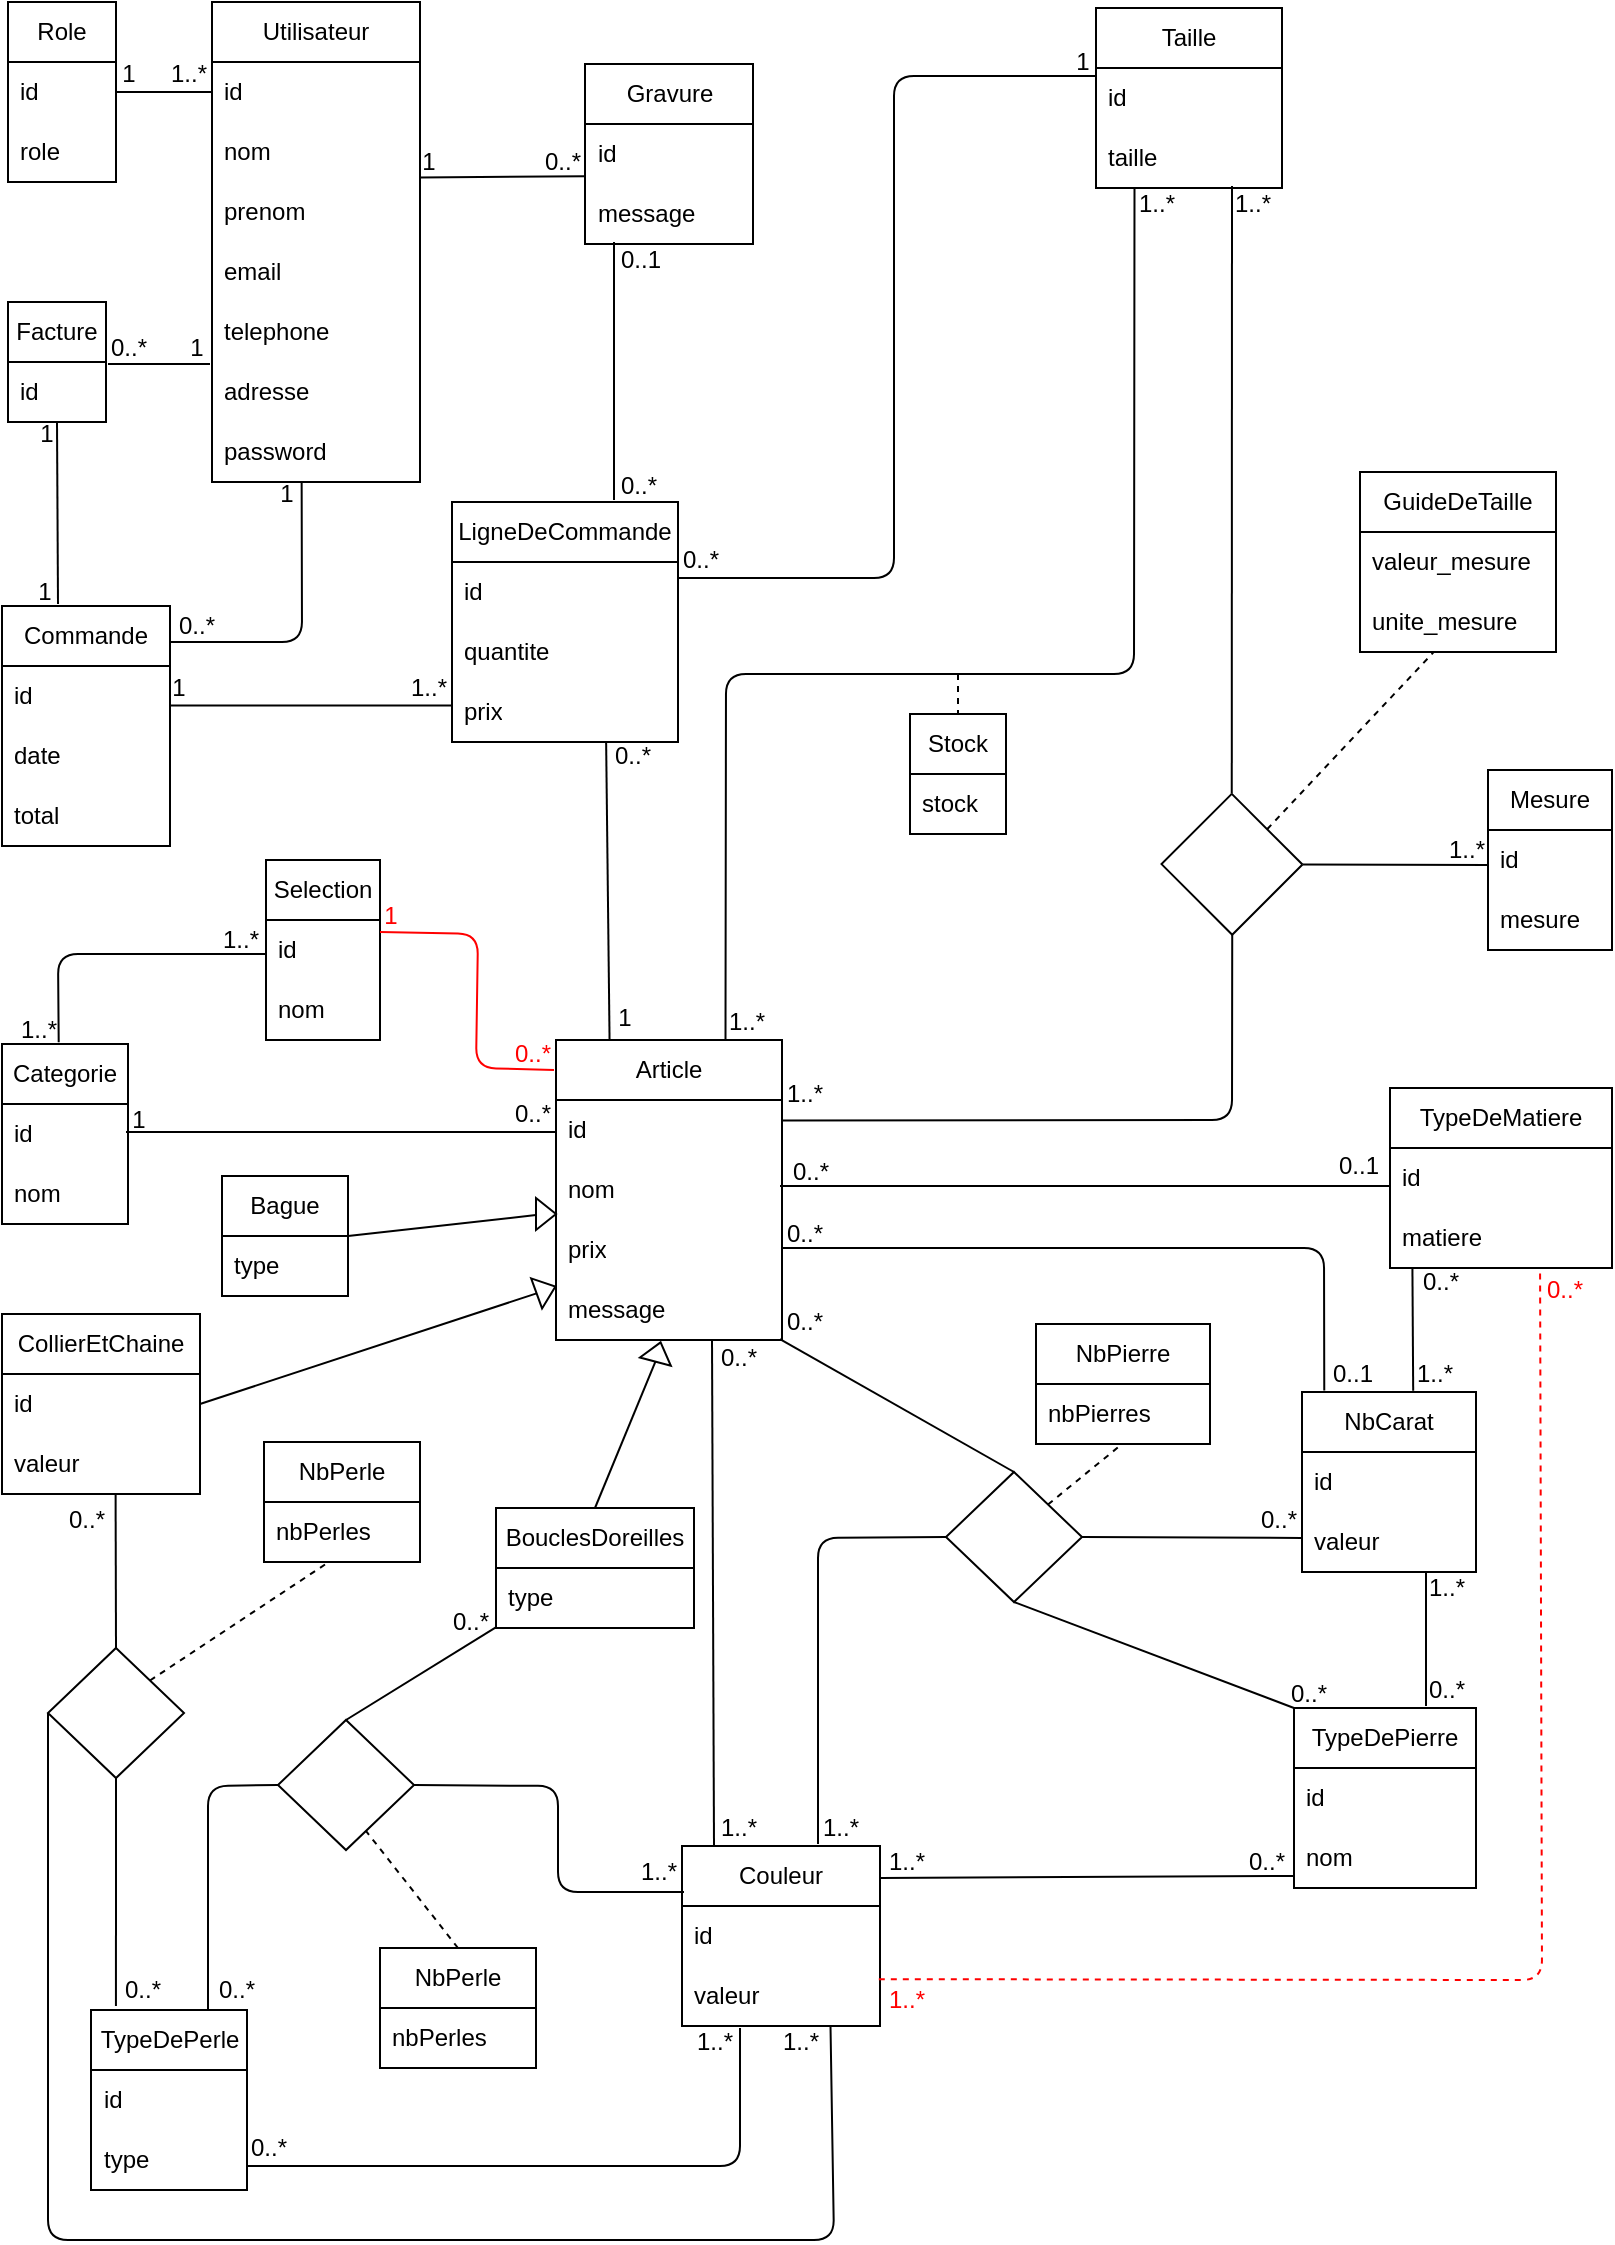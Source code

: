 <mxfile>
    <diagram id="a0RTVAKAJvJ26GCK1gj3" name="Page-1">
        <mxGraphModel dx="395" dy="188" grid="0" gridSize="10" guides="1" tooltips="1" connect="1" arrows="1" fold="1" page="1" pageScale="1" pageWidth="827" pageHeight="1169" background="#ffffff" math="0" shadow="0">
            <root>
                <mxCell id="0"/>
                <mxCell id="1" parent="0"/>
                <mxCell id="2" value="Role" style="swimlane;fontStyle=0;childLayout=stackLayout;horizontal=1;startSize=30;horizontalStack=0;resizeParent=1;resizeParentMax=0;resizeLast=0;collapsible=1;marginBottom=0;whiteSpace=wrap;fillColor=none;swimlaneFillColor=none;glass=0;swimlaneLine=1;rounded=0;shadow=0;gradientColor=none;fontColor=#000000;labelBackgroundColor=none;strokeColor=#000000;perimeterSpacing=0;labelBorderColor=none;fillStyle=solid;strokeWidth=1;" parent="1" vertex="1">
                    <mxGeometry x="12" y="19" width="54" height="90" as="geometry"/>
                </mxCell>
                <mxCell id="3" value="id" style="text;strokeColor=none;fillColor=none;align=left;verticalAlign=middle;spacingLeft=4;spacingRight=4;overflow=hidden;points=[[0,0.5],[1,0.5]];portConstraint=eastwest;rotatable=0;whiteSpace=wrap;html=1;labelBackgroundColor=none;labelBorderColor=none;fontColor=#000000;" parent="2" vertex="1">
                    <mxGeometry y="30" width="54" height="30" as="geometry"/>
                </mxCell>
                <mxCell id="4" value="role" style="text;strokeColor=none;fillColor=none;align=left;verticalAlign=middle;spacingLeft=4;spacingRight=4;overflow=hidden;points=[[0,0.5],[1,0.5]];portConstraint=eastwest;rotatable=0;whiteSpace=wrap;html=1;fontColor=#000000;" parent="2" vertex="1">
                    <mxGeometry y="60" width="54" height="30" as="geometry"/>
                </mxCell>
                <mxCell id="6" value="Utilisateur" style="swimlane;fontStyle=0;childLayout=stackLayout;horizontal=1;startSize=30;horizontalStack=0;resizeParent=1;resizeParentMax=0;resizeLast=0;collapsible=1;marginBottom=0;whiteSpace=wrap;fillColor=none;swimlaneFillColor=none;glass=0;swimlaneLine=1;rounded=0;shadow=0;gradientColor=none;fontColor=#000000;labelBackgroundColor=none;strokeColor=#000000;perimeterSpacing=0;labelBorderColor=none;fillStyle=solid;strokeWidth=1;" parent="1" vertex="1">
                    <mxGeometry x="114" y="19" width="104" height="240" as="geometry">
                        <mxRectangle x="206" y="115" width="88" height="30" as="alternateBounds"/>
                    </mxGeometry>
                </mxCell>
                <mxCell id="7" value="id" style="text;strokeColor=none;fillColor=none;align=left;verticalAlign=middle;spacingLeft=4;spacingRight=4;overflow=hidden;points=[[0,0.5],[1,0.5]];portConstraint=eastwest;rotatable=0;whiteSpace=wrap;html=1;labelBackgroundColor=none;labelBorderColor=none;fontColor=#000000;" parent="6" vertex="1">
                    <mxGeometry y="30" width="104" height="30" as="geometry"/>
                </mxCell>
                <mxCell id="8" value="nom" style="text;strokeColor=none;fillColor=none;align=left;verticalAlign=middle;spacingLeft=4;spacingRight=4;overflow=hidden;points=[[0,0.5],[1,0.5]];portConstraint=eastwest;rotatable=0;whiteSpace=wrap;html=1;fontColor=#000000;" parent="6" vertex="1">
                    <mxGeometry y="60" width="104" height="30" as="geometry"/>
                </mxCell>
                <mxCell id="11" value="prenom" style="text;strokeColor=none;fillColor=none;align=left;verticalAlign=middle;spacingLeft=4;spacingRight=4;overflow=hidden;points=[[0,0.5],[1,0.5]];portConstraint=eastwest;rotatable=0;whiteSpace=wrap;html=1;fontColor=#000000;" parent="6" vertex="1">
                    <mxGeometry y="90" width="104" height="30" as="geometry"/>
                </mxCell>
                <mxCell id="12" value="email" style="text;strokeColor=none;fillColor=none;align=left;verticalAlign=middle;spacingLeft=4;spacingRight=4;overflow=hidden;points=[[0,0.5],[1,0.5]];portConstraint=eastwest;rotatable=0;whiteSpace=wrap;html=1;fontColor=#000000;" parent="6" vertex="1">
                    <mxGeometry y="120" width="104" height="30" as="geometry"/>
                </mxCell>
                <mxCell id="13" value="telephone" style="text;strokeColor=none;fillColor=none;align=left;verticalAlign=middle;spacingLeft=4;spacingRight=4;overflow=hidden;points=[[0,0.5],[1,0.5]];portConstraint=eastwest;rotatable=0;whiteSpace=wrap;html=1;fontColor=#000000;" parent="6" vertex="1">
                    <mxGeometry y="150" width="104" height="30" as="geometry"/>
                </mxCell>
                <mxCell id="14" value="adresse" style="text;strokeColor=none;fillColor=none;align=left;verticalAlign=middle;spacingLeft=4;spacingRight=4;overflow=hidden;points=[[0,0.5],[1,0.5]];portConstraint=eastwest;rotatable=0;whiteSpace=wrap;html=1;fontColor=#000000;" parent="6" vertex="1">
                    <mxGeometry y="180" width="104" height="30" as="geometry"/>
                </mxCell>
                <mxCell id="15" value="password" style="text;strokeColor=none;fillColor=none;align=left;verticalAlign=middle;spacingLeft=4;spacingRight=4;overflow=hidden;points=[[0,0.5],[1,0.5]];portConstraint=eastwest;rotatable=0;whiteSpace=wrap;html=1;fontColor=#000000;" parent="6" vertex="1">
                    <mxGeometry y="210" width="104" height="30" as="geometry"/>
                </mxCell>
                <mxCell id="17" value="" style="endArrow=none;html=1;rounded=1;fontColor=#000000;strokeColor=#000000;entryX=1;entryY=0.5;entryDx=0;entryDy=0;exitX=0;exitY=0.5;exitDx=0;exitDy=0;" parent="1" source="7" target="3" edge="1">
                    <mxGeometry width="50" height="50" relative="1" as="geometry">
                        <mxPoint x="259" y="238" as="sourcePoint"/>
                        <mxPoint x="309" y="188" as="targetPoint"/>
                    </mxGeometry>
                </mxCell>
                <mxCell id="18" value="1" style="text;html=1;align=center;verticalAlign=middle;resizable=0;points=[];autosize=1;strokeColor=none;fillColor=none;fontColor=#000000;" parent="1" vertex="1">
                    <mxGeometry x="59" y="42" width="25" height="26" as="geometry"/>
                </mxCell>
                <mxCell id="19" value="1..*" style="text;html=1;align=center;verticalAlign=middle;resizable=0;points=[];autosize=1;strokeColor=none;fillColor=none;fontColor=#000000;" parent="1" vertex="1">
                    <mxGeometry x="84" y="42" width="36" height="26" as="geometry"/>
                </mxCell>
                <mxCell id="20" value="Facture" style="swimlane;fontStyle=0;childLayout=stackLayout;horizontal=1;startSize=30;horizontalStack=0;resizeParent=1;resizeParentMax=0;resizeLast=0;collapsible=1;marginBottom=0;whiteSpace=wrap;fillColor=none;swimlaneFillColor=none;glass=0;swimlaneLine=1;rounded=0;shadow=0;gradientColor=none;fontColor=#000000;labelBackgroundColor=none;strokeColor=#000000;perimeterSpacing=0;labelBorderColor=none;fillStyle=solid;strokeWidth=1;" parent="1" vertex="1">
                    <mxGeometry x="12" y="169" width="49" height="60" as="geometry"/>
                </mxCell>
                <mxCell id="21" value="id" style="text;strokeColor=none;fillColor=none;align=left;verticalAlign=middle;spacingLeft=4;spacingRight=4;overflow=hidden;points=[[0,0.5],[1,0.5]];portConstraint=eastwest;rotatable=0;whiteSpace=wrap;html=1;labelBackgroundColor=none;labelBorderColor=none;fontColor=#000000;" parent="20" vertex="1">
                    <mxGeometry y="30" width="49" height="30" as="geometry"/>
                </mxCell>
                <mxCell id="24" value="Commande" style="swimlane;fontStyle=0;childLayout=stackLayout;horizontal=1;startSize=30;horizontalStack=0;resizeParent=1;resizeParentMax=0;resizeLast=0;collapsible=1;marginBottom=0;whiteSpace=wrap;fillColor=none;swimlaneFillColor=none;glass=0;swimlaneLine=1;rounded=0;shadow=0;gradientColor=none;fontColor=#000000;labelBackgroundColor=none;strokeColor=#000000;perimeterSpacing=0;labelBorderColor=none;fillStyle=solid;strokeWidth=1;" parent="1" vertex="1">
                    <mxGeometry x="9" y="321" width="84" height="120" as="geometry"/>
                </mxCell>
                <mxCell id="25" value="id" style="text;strokeColor=none;fillColor=none;align=left;verticalAlign=middle;spacingLeft=4;spacingRight=4;overflow=hidden;points=[[0,0.5],[1,0.5]];portConstraint=eastwest;rotatable=0;whiteSpace=wrap;html=1;labelBackgroundColor=none;labelBorderColor=none;fontColor=#000000;" parent="24" vertex="1">
                    <mxGeometry y="30" width="84" height="30" as="geometry"/>
                </mxCell>
                <mxCell id="26" value="date" style="text;strokeColor=none;fillColor=none;align=left;verticalAlign=middle;spacingLeft=4;spacingRight=4;overflow=hidden;points=[[0,0.5],[1,0.5]];portConstraint=eastwest;rotatable=0;whiteSpace=wrap;html=1;labelBackgroundColor=none;labelBorderColor=none;fontColor=#000000;" parent="24" vertex="1">
                    <mxGeometry y="60" width="84" height="30" as="geometry"/>
                </mxCell>
                <mxCell id="27" value="total" style="text;strokeColor=none;fillColor=none;align=left;verticalAlign=middle;spacingLeft=4;spacingRight=4;overflow=hidden;points=[[0,0.5],[1,0.5]];portConstraint=eastwest;rotatable=0;whiteSpace=wrap;html=1;labelBackgroundColor=none;labelBorderColor=none;fontColor=#000000;" parent="24" vertex="1">
                    <mxGeometry y="90" width="84" height="30" as="geometry"/>
                </mxCell>
                <mxCell id="28" value="" style="endArrow=none;html=1;rounded=1;strokeColor=#000000;fontColor=#000000;" parent="1" edge="1">
                    <mxGeometry width="50" height="50" relative="1" as="geometry">
                        <mxPoint x="113" y="200" as="sourcePoint"/>
                        <mxPoint x="62" y="200" as="targetPoint"/>
                    </mxGeometry>
                </mxCell>
                <mxCell id="29" value="0..*" style="text;html=1;align=center;verticalAlign=middle;resizable=0;points=[];autosize=1;strokeColor=none;fillColor=none;fontColor=#000000;" parent="1" vertex="1">
                    <mxGeometry x="53.5" y="179" width="36" height="26" as="geometry"/>
                </mxCell>
                <mxCell id="30" value="1" style="text;html=1;align=center;verticalAlign=middle;resizable=0;points=[];autosize=1;strokeColor=none;fillColor=none;fontColor=#000000;" parent="1" vertex="1">
                    <mxGeometry x="93" y="179" width="25" height="26" as="geometry"/>
                </mxCell>
                <mxCell id="31" value="" style="endArrow=none;html=1;rounded=1;strokeColor=#000000;fontColor=#000000;entryX=0.5;entryY=1;entryDx=0;entryDy=0;" parent="1" target="20" edge="1">
                    <mxGeometry width="50" height="50" relative="1" as="geometry">
                        <mxPoint x="37" y="320" as="sourcePoint"/>
                        <mxPoint x="285" y="214" as="targetPoint"/>
                    </mxGeometry>
                </mxCell>
                <mxCell id="32" value="1" style="text;html=1;align=center;verticalAlign=middle;resizable=0;points=[];autosize=1;strokeColor=none;fillColor=none;fontColor=#000000;" parent="1" vertex="1">
                    <mxGeometry x="18" y="222" width="25" height="26" as="geometry"/>
                </mxCell>
                <mxCell id="33" value="1" style="text;html=1;align=center;verticalAlign=middle;resizable=0;points=[];autosize=1;strokeColor=none;fillColor=none;fontColor=#000000;" parent="1" vertex="1">
                    <mxGeometry x="17" y="301" width="25" height="26" as="geometry"/>
                </mxCell>
                <mxCell id="34" value="" style="endArrow=none;html=1;rounded=1;strokeColor=#000000;fontColor=#000000;entryX=0.431;entryY=0.994;entryDx=0;entryDy=0;entryPerimeter=0;" parent="1" target="15" edge="1">
                    <mxGeometry width="50" height="50" relative="1" as="geometry">
                        <mxPoint x="93" y="339" as="sourcePoint"/>
                        <mxPoint x="221" y="225" as="targetPoint"/>
                        <Array as="points">
                            <mxPoint x="159" y="339"/>
                        </Array>
                    </mxGeometry>
                </mxCell>
                <mxCell id="35" value="0..*" style="text;html=1;align=center;verticalAlign=middle;resizable=0;points=[];autosize=1;strokeColor=none;fillColor=none;fontColor=#000000;" parent="1" vertex="1">
                    <mxGeometry x="87.5" y="318" width="36" height="26" as="geometry"/>
                </mxCell>
                <mxCell id="36" value="1" style="text;html=1;align=center;verticalAlign=middle;resizable=0;points=[];autosize=1;strokeColor=none;fillColor=none;fontColor=#000000;" parent="1" vertex="1">
                    <mxGeometry x="138" y="252" width="25" height="26" as="geometry"/>
                </mxCell>
                <mxCell id="37" value="Gravure" style="swimlane;fontStyle=0;childLayout=stackLayout;horizontal=1;startSize=30;horizontalStack=0;resizeParent=1;resizeParentMax=0;resizeLast=0;collapsible=1;marginBottom=0;whiteSpace=wrap;fillColor=none;swimlaneFillColor=none;glass=0;swimlaneLine=1;rounded=0;shadow=0;gradientColor=none;fontColor=#000000;labelBackgroundColor=none;strokeColor=#000000;perimeterSpacing=0;labelBorderColor=none;fillStyle=solid;strokeWidth=1;" parent="1" vertex="1">
                    <mxGeometry x="300.5" y="50" width="84" height="90" as="geometry"/>
                </mxCell>
                <mxCell id="38" value="id" style="text;strokeColor=none;fillColor=none;align=left;verticalAlign=middle;spacingLeft=4;spacingRight=4;overflow=hidden;points=[[0,0.5],[1,0.5]];portConstraint=eastwest;rotatable=0;whiteSpace=wrap;html=1;labelBackgroundColor=none;labelBorderColor=none;fontColor=#000000;" parent="37" vertex="1">
                    <mxGeometry y="30" width="84" height="30" as="geometry"/>
                </mxCell>
                <mxCell id="39" value="message" style="text;strokeColor=none;fillColor=none;align=left;verticalAlign=middle;spacingLeft=4;spacingRight=4;overflow=hidden;points=[[0,0.5],[1,0.5]];portConstraint=eastwest;rotatable=0;whiteSpace=wrap;html=1;labelBackgroundColor=none;labelBorderColor=none;fontColor=#000000;" parent="37" vertex="1">
                    <mxGeometry y="60" width="84" height="30" as="geometry"/>
                </mxCell>
                <mxCell id="41" value="LigneDeCommande" style="swimlane;fontStyle=0;childLayout=stackLayout;horizontal=1;startSize=30;horizontalStack=0;resizeParent=1;resizeParentMax=0;resizeLast=0;collapsible=1;marginBottom=0;whiteSpace=wrap;fillColor=none;swimlaneFillColor=none;glass=0;swimlaneLine=1;rounded=0;shadow=0;gradientColor=none;fontColor=#000000;labelBackgroundColor=none;strokeColor=#000000;perimeterSpacing=0;labelBorderColor=none;fillStyle=solid;strokeWidth=1;" parent="1" vertex="1">
                    <mxGeometry x="234" y="269" width="113" height="120" as="geometry"/>
                </mxCell>
                <mxCell id="42" value="id" style="text;strokeColor=none;fillColor=none;align=left;verticalAlign=middle;spacingLeft=4;spacingRight=4;overflow=hidden;points=[[0,0.5],[1,0.5]];portConstraint=eastwest;rotatable=0;whiteSpace=wrap;html=1;labelBackgroundColor=none;labelBorderColor=none;fontColor=#000000;" parent="41" vertex="1">
                    <mxGeometry y="30" width="113" height="30" as="geometry"/>
                </mxCell>
                <mxCell id="43" value="quantite" style="text;strokeColor=none;fillColor=none;align=left;verticalAlign=middle;spacingLeft=4;spacingRight=4;overflow=hidden;points=[[0,0.5],[1,0.5]];portConstraint=eastwest;rotatable=0;whiteSpace=wrap;html=1;labelBackgroundColor=none;labelBorderColor=none;fontColor=#000000;" parent="41" vertex="1">
                    <mxGeometry y="60" width="113" height="30" as="geometry"/>
                </mxCell>
                <mxCell id="44" value="prix" style="text;strokeColor=none;fillColor=none;align=left;verticalAlign=middle;spacingLeft=4;spacingRight=4;overflow=hidden;points=[[0,0.5],[1,0.5]];portConstraint=eastwest;rotatable=0;whiteSpace=wrap;html=1;labelBackgroundColor=none;labelBorderColor=none;fontColor=#000000;" parent="41" vertex="1">
                    <mxGeometry y="90" width="113" height="30" as="geometry"/>
                </mxCell>
                <mxCell id="45" value="" style="endArrow=none;html=1;rounded=1;strokeColor=#000000;fontColor=#000000;entryX=0.995;entryY=0.657;entryDx=0;entryDy=0;entryPerimeter=0;exitX=-0.004;exitY=0.39;exitDx=0;exitDy=0;exitPerimeter=0;" parent="1" source="44" target="25" edge="1">
                    <mxGeometry width="50" height="50" relative="1" as="geometry">
                        <mxPoint x="219" y="382" as="sourcePoint"/>
                        <mxPoint x="429" y="266" as="targetPoint"/>
                    </mxGeometry>
                </mxCell>
                <mxCell id="46" value="" style="endArrow=none;html=1;rounded=1;strokeColor=#000000;fontColor=#000000;entryX=0.997;entryY=-0.076;entryDx=0;entryDy=0;exitX=0;exitY=0.872;exitDx=0;exitDy=0;exitPerimeter=0;entryPerimeter=0;" parent="1" source="38" target="11" edge="1">
                    <mxGeometry width="50" height="50" relative="1" as="geometry">
                        <mxPoint x="308" y="231" as="sourcePoint"/>
                        <mxPoint x="386" y="185" as="targetPoint"/>
                    </mxGeometry>
                </mxCell>
                <mxCell id="47" value="1" style="text;html=1;align=center;verticalAlign=middle;resizable=0;points=[];autosize=1;strokeColor=none;fillColor=none;fontColor=#000000;" parent="1" vertex="1">
                    <mxGeometry x="84" y="349" width="25" height="26" as="geometry"/>
                </mxCell>
                <mxCell id="48" value="1..*" style="text;html=1;align=center;verticalAlign=middle;resizable=0;points=[];autosize=1;strokeColor=none;fillColor=none;fontColor=#000000;" parent="1" vertex="1">
                    <mxGeometry x="203.5" y="349" width="36" height="26" as="geometry"/>
                </mxCell>
                <mxCell id="49" value="" style="endArrow=none;html=1;rounded=1;strokeColor=#000000;fontColor=#000000;" parent="1" edge="1">
                    <mxGeometry width="50" height="50" relative="1" as="geometry">
                        <mxPoint x="315" y="268" as="sourcePoint"/>
                        <mxPoint x="315" y="139" as="targetPoint"/>
                    </mxGeometry>
                </mxCell>
                <mxCell id="50" value="0..1" style="text;html=1;align=center;verticalAlign=middle;resizable=0;points=[];autosize=1;strokeColor=none;fillColor=none;fontColor=#000000;" parent="1" vertex="1">
                    <mxGeometry x="309" y="135" width="38" height="26" as="geometry"/>
                </mxCell>
                <mxCell id="51" value="0..*" style="text;html=1;align=center;verticalAlign=middle;resizable=0;points=[];autosize=1;strokeColor=none;fillColor=none;fontColor=#000000;" parent="1" vertex="1">
                    <mxGeometry x="340" y="285" width="36" height="26" as="geometry"/>
                </mxCell>
                <mxCell id="52" value="1" style="text;html=1;align=center;verticalAlign=middle;resizable=0;points=[];autosize=1;strokeColor=none;fillColor=none;fontColor=#000000;" parent="1" vertex="1">
                    <mxGeometry x="209" y="86" width="25" height="26" as="geometry"/>
                </mxCell>
                <mxCell id="53" value="0..*" style="text;html=1;align=center;verticalAlign=middle;resizable=0;points=[];autosize=1;strokeColor=none;fillColor=none;fontColor=#000000;" parent="1" vertex="1">
                    <mxGeometry x="271" y="86" width="36" height="26" as="geometry"/>
                </mxCell>
                <mxCell id="54" value="Selection" style="swimlane;fontStyle=0;childLayout=stackLayout;horizontal=1;startSize=30;horizontalStack=0;resizeParent=1;resizeParentMax=0;resizeLast=0;collapsible=1;marginBottom=0;whiteSpace=wrap;fillColor=none;swimlaneFillColor=none;glass=0;swimlaneLine=1;rounded=0;shadow=0;gradientColor=none;fontColor=#000000;labelBackgroundColor=none;strokeColor=#000000;perimeterSpacing=0;labelBorderColor=none;fillStyle=solid;strokeWidth=1;" parent="1" vertex="1">
                    <mxGeometry x="141" y="448" width="57" height="90" as="geometry"/>
                </mxCell>
                <mxCell id="55" value="id" style="text;strokeColor=none;fillColor=none;align=left;verticalAlign=middle;spacingLeft=4;spacingRight=4;overflow=hidden;points=[[0,0.5],[1,0.5]];portConstraint=eastwest;rotatable=0;whiteSpace=wrap;html=1;labelBackgroundColor=none;labelBorderColor=none;fontColor=#000000;" parent="54" vertex="1">
                    <mxGeometry y="30" width="57" height="30" as="geometry"/>
                </mxCell>
                <mxCell id="56" value="nom" style="text;strokeColor=none;fillColor=none;align=left;verticalAlign=middle;spacingLeft=4;spacingRight=4;overflow=hidden;points=[[0,0.5],[1,0.5]];portConstraint=eastwest;rotatable=0;whiteSpace=wrap;html=1;labelBackgroundColor=none;labelBorderColor=none;fontColor=#000000;" parent="54" vertex="1">
                    <mxGeometry y="60" width="57" height="30" as="geometry"/>
                </mxCell>
                <mxCell id="58" value="Categorie" style="swimlane;fontStyle=0;childLayout=stackLayout;horizontal=1;startSize=30;horizontalStack=0;resizeParent=1;resizeParentMax=0;resizeLast=0;collapsible=1;marginBottom=0;whiteSpace=wrap;fillColor=none;swimlaneFillColor=none;glass=0;swimlaneLine=1;rounded=0;shadow=0;gradientColor=none;fontColor=#000000;labelBackgroundColor=none;strokeColor=#000000;perimeterSpacing=0;labelBorderColor=none;fillStyle=solid;strokeWidth=1;" parent="1" vertex="1">
                    <mxGeometry x="9" y="540" width="63" height="90" as="geometry"/>
                </mxCell>
                <mxCell id="59" value="id" style="text;strokeColor=none;fillColor=none;align=left;verticalAlign=middle;spacingLeft=4;spacingRight=4;overflow=hidden;points=[[0,0.5],[1,0.5]];portConstraint=eastwest;rotatable=0;whiteSpace=wrap;html=1;labelBackgroundColor=none;labelBorderColor=none;fontColor=#000000;" parent="58" vertex="1">
                    <mxGeometry y="30" width="63" height="30" as="geometry"/>
                </mxCell>
                <mxCell id="60" value="nom" style="text;strokeColor=none;fillColor=none;align=left;verticalAlign=middle;spacingLeft=4;spacingRight=4;overflow=hidden;points=[[0,0.5],[1,0.5]];portConstraint=eastwest;rotatable=0;whiteSpace=wrap;html=1;labelBackgroundColor=none;labelBorderColor=none;fontColor=#000000;" parent="58" vertex="1">
                    <mxGeometry y="60" width="63" height="30" as="geometry"/>
                </mxCell>
                <mxCell id="61" value="" style="endArrow=none;html=1;rounded=1;strokeColor=#FF0000;fontColor=#000000;fillColor=#a20025;" parent="1" edge="1">
                    <mxGeometry width="50" height="50" relative="1" as="geometry">
                        <mxPoint x="285" y="553" as="sourcePoint"/>
                        <mxPoint x="198" y="484" as="targetPoint"/>
                        <Array as="points">
                            <mxPoint x="246" y="552"/>
                            <mxPoint x="247" y="485"/>
                        </Array>
                    </mxGeometry>
                </mxCell>
                <mxCell id="62" value="" style="endArrow=none;html=1;rounded=1;strokeColor=#000000;fontColor=#000000;exitX=0.45;exitY=-0.01;exitDx=0;exitDy=0;exitPerimeter=0;" parent="1" source="58" edge="1">
                    <mxGeometry width="50" height="50" relative="1" as="geometry">
                        <mxPoint x="475" y="378" as="sourcePoint"/>
                        <mxPoint x="141" y="495" as="targetPoint"/>
                        <Array as="points">
                            <mxPoint x="37" y="495"/>
                        </Array>
                    </mxGeometry>
                </mxCell>
                <mxCell id="63" value="1..*" style="text;html=1;align=center;verticalAlign=middle;resizable=0;points=[];autosize=1;strokeColor=none;fillColor=none;fontColor=#000000;" parent="1" vertex="1">
                    <mxGeometry x="110" y="475" width="36" height="26" as="geometry"/>
                </mxCell>
                <mxCell id="64" value="1..*" style="text;html=1;align=center;verticalAlign=middle;resizable=0;points=[];autosize=1;strokeColor=none;fillColor=none;fontColor=#000000;" parent="1" vertex="1">
                    <mxGeometry x="9" y="520" width="36" height="26" as="geometry"/>
                </mxCell>
                <mxCell id="65" value="1" style="text;html=1;align=center;verticalAlign=middle;resizable=0;points=[];autosize=1;strokeColor=none;fillColor=none;fontColor=#FF0000;" parent="1" vertex="1">
                    <mxGeometry x="190" y="463" width="25" height="26" as="geometry"/>
                </mxCell>
                <mxCell id="66" value="0..*" style="text;html=1;align=center;verticalAlign=middle;resizable=0;points=[];autosize=1;strokeColor=none;fillColor=none;fontColor=#FF0000;" parent="1" vertex="1">
                    <mxGeometry x="256" y="532" width="36" height="26" as="geometry"/>
                </mxCell>
                <mxCell id="68" value="Article" style="swimlane;fontStyle=0;childLayout=stackLayout;horizontal=1;startSize=30;horizontalStack=0;resizeParent=1;resizeParentMax=0;resizeLast=0;collapsible=1;marginBottom=0;whiteSpace=wrap;fillColor=none;swimlaneFillColor=none;glass=0;swimlaneLine=1;rounded=0;shadow=0;gradientColor=none;fontColor=#000000;labelBackgroundColor=none;strokeColor=#000000;perimeterSpacing=0;labelBorderColor=none;fillStyle=solid;strokeWidth=1;" parent="1" vertex="1">
                    <mxGeometry x="286" y="538" width="113" height="150" as="geometry"/>
                </mxCell>
                <mxCell id="69" value="id" style="text;strokeColor=none;fillColor=none;align=left;verticalAlign=middle;spacingLeft=4;spacingRight=4;overflow=hidden;points=[[0,0.5],[1,0.5]];portConstraint=eastwest;rotatable=0;whiteSpace=wrap;html=1;labelBackgroundColor=none;labelBorderColor=none;fontColor=#000000;" parent="68" vertex="1">
                    <mxGeometry y="30" width="113" height="30" as="geometry"/>
                </mxCell>
                <mxCell id="70" value="nom" style="text;strokeColor=none;fillColor=none;align=left;verticalAlign=middle;spacingLeft=4;spacingRight=4;overflow=hidden;points=[[0,0.5],[1,0.5]];portConstraint=eastwest;rotatable=0;whiteSpace=wrap;html=1;labelBackgroundColor=none;labelBorderColor=none;fontColor=#000000;" parent="68" vertex="1">
                    <mxGeometry y="60" width="113" height="30" as="geometry"/>
                </mxCell>
                <mxCell id="71" value="prix" style="text;strokeColor=none;fillColor=none;align=left;verticalAlign=middle;spacingLeft=4;spacingRight=4;overflow=hidden;points=[[0,0.5],[1,0.5]];portConstraint=eastwest;rotatable=0;whiteSpace=wrap;html=1;labelBackgroundColor=none;labelBorderColor=none;fontColor=#000000;" parent="68" vertex="1">
                    <mxGeometry y="90" width="113" height="30" as="geometry"/>
                </mxCell>
                <mxCell id="72" value="message" style="text;strokeColor=none;fillColor=none;align=left;verticalAlign=middle;spacingLeft=4;spacingRight=4;overflow=hidden;points=[[0,0.5],[1,0.5]];portConstraint=eastwest;rotatable=0;whiteSpace=wrap;html=1;labelBackgroundColor=none;labelBorderColor=none;fontColor=#000000;" parent="68" vertex="1">
                    <mxGeometry y="120" width="113" height="30" as="geometry"/>
                </mxCell>
                <mxCell id="74" value="" style="endArrow=none;html=1;rounded=1;strokeColor=#000000;fontColor=#000000;exitX=0.237;exitY=-0.001;exitDx=0;exitDy=0;exitPerimeter=0;entryX=0.682;entryY=1.002;entryDx=0;entryDy=0;entryPerimeter=0;" parent="1" source="68" target="44" edge="1">
                    <mxGeometry width="50" height="50" relative="1" as="geometry">
                        <mxPoint x="316" y="501" as="sourcePoint"/>
                        <mxPoint x="303" y="412" as="targetPoint"/>
                    </mxGeometry>
                </mxCell>
                <mxCell id="75" value="0..*" style="text;html=1;align=center;verticalAlign=middle;resizable=0;points=[];autosize=1;strokeColor=none;fillColor=none;fontColor=#000000;" parent="1" vertex="1">
                    <mxGeometry x="306" y="383" width="36" height="26" as="geometry"/>
                </mxCell>
                <mxCell id="76" value="1" style="text;html=1;align=center;verticalAlign=middle;resizable=0;points=[];autosize=1;strokeColor=none;fillColor=none;fontColor=#000000;" parent="1" vertex="1">
                    <mxGeometry x="307" y="514" width="25" height="26" as="geometry"/>
                </mxCell>
                <mxCell id="77" value="" style="endArrow=none;html=1;rounded=1;strokeColor=#000000;fontColor=#000000;" parent="1" edge="1">
                    <mxGeometry width="50" height="50" relative="1" as="geometry">
                        <mxPoint x="286" y="584" as="sourcePoint"/>
                        <mxPoint x="71" y="584" as="targetPoint"/>
                    </mxGeometry>
                </mxCell>
                <mxCell id="78" value="1" style="text;html=1;align=center;verticalAlign=middle;resizable=0;points=[];autosize=1;strokeColor=none;fillColor=none;fontColor=#000000;" parent="1" vertex="1">
                    <mxGeometry x="64" y="565" width="25" height="26" as="geometry"/>
                </mxCell>
                <mxCell id="79" value="0..*" style="text;html=1;align=center;verticalAlign=middle;resizable=0;points=[];autosize=1;strokeColor=none;fillColor=none;fontColor=#000000;" parent="1" vertex="1">
                    <mxGeometry x="256" y="562" width="36" height="26" as="geometry"/>
                </mxCell>
                <mxCell id="80" value="Taille" style="swimlane;fontStyle=0;childLayout=stackLayout;horizontal=1;startSize=30;horizontalStack=0;resizeParent=1;resizeParentMax=0;resizeLast=0;collapsible=1;marginBottom=0;whiteSpace=wrap;fillColor=none;swimlaneFillColor=none;glass=0;swimlaneLine=1;rounded=0;shadow=0;gradientColor=none;fontColor=#000000;labelBackgroundColor=none;strokeColor=#000000;perimeterSpacing=0;labelBorderColor=none;fillStyle=solid;strokeWidth=1;" parent="1" vertex="1">
                    <mxGeometry x="556" y="22" width="93" height="90" as="geometry"/>
                </mxCell>
                <mxCell id="81" value="id" style="text;strokeColor=none;fillColor=none;align=left;verticalAlign=middle;spacingLeft=4;spacingRight=4;overflow=hidden;points=[[0,0.5],[1,0.5]];portConstraint=eastwest;rotatable=0;whiteSpace=wrap;html=1;labelBackgroundColor=none;labelBorderColor=none;fontColor=#000000;" parent="80" vertex="1">
                    <mxGeometry y="30" width="93" height="30" as="geometry"/>
                </mxCell>
                <mxCell id="82" value="taille" style="text;strokeColor=none;fillColor=none;align=left;verticalAlign=middle;spacingLeft=4;spacingRight=4;overflow=hidden;points=[[0,0.5],[1,0.5]];portConstraint=eastwest;rotatable=0;whiteSpace=wrap;html=1;labelBackgroundColor=none;labelBorderColor=none;fontColor=#000000;" parent="80" vertex="1">
                    <mxGeometry y="60" width="93" height="30" as="geometry"/>
                </mxCell>
                <mxCell id="83" value="" style="endArrow=none;html=1;rounded=1;strokeColor=#000000;fontColor=#000000;entryX=0.207;entryY=1.007;entryDx=0;entryDy=0;entryPerimeter=0;exitX=0.75;exitY=0;exitDx=0;exitDy=0;" parent="1" source="68" target="82" edge="1">
                    <mxGeometry width="50" height="50" relative="1" as="geometry">
                        <mxPoint x="385" y="389" as="sourcePoint"/>
                        <mxPoint x="435" y="339" as="targetPoint"/>
                        <Array as="points">
                            <mxPoint x="371" y="355"/>
                            <mxPoint x="575" y="355"/>
                        </Array>
                    </mxGeometry>
                </mxCell>
                <mxCell id="84" value="" style="swimlane;startSize=0;rounded=0;shadow=0;glass=0;labelBackgroundColor=none;labelBorderColor=none;sketch=0;fillStyle=solid;strokeColor=#000000;strokeWidth=1;fontColor=#000000;fillColor=none;gradientColor=none;html=0;rotation=45;" parent="1" vertex="1" collapsed="1">
                    <mxGeometry x="599" y="425.32" width="50" height="49.68" as="geometry">
                        <mxRectangle x="605" y="364" width="52" height="51" as="alternateBounds"/>
                    </mxGeometry>
                </mxCell>
                <mxCell id="85" value="Stock" style="swimlane;fontStyle=0;childLayout=stackLayout;horizontal=1;startSize=30;horizontalStack=0;resizeParent=1;resizeParentMax=0;resizeLast=0;collapsible=1;marginBottom=0;whiteSpace=wrap;fillColor=none;swimlaneFillColor=none;glass=0;swimlaneLine=1;rounded=0;shadow=0;gradientColor=none;fontColor=#000000;labelBackgroundColor=none;strokeColor=#000000;perimeterSpacing=0;labelBorderColor=none;fillStyle=solid;strokeWidth=1;" parent="1" vertex="1">
                    <mxGeometry x="463" y="375" width="48" height="60" as="geometry"/>
                </mxCell>
                <mxCell id="87" value="stock" style="text;strokeColor=none;fillColor=none;align=left;verticalAlign=middle;spacingLeft=4;spacingRight=4;overflow=hidden;points=[[0,0.5],[1,0.5]];portConstraint=eastwest;rotatable=0;whiteSpace=wrap;html=1;labelBackgroundColor=none;labelBorderColor=none;fontColor=#000000;" parent="85" vertex="1">
                    <mxGeometry y="30" width="48" height="30" as="geometry"/>
                </mxCell>
                <mxCell id="88" value="Mesure" style="swimlane;fontStyle=0;childLayout=stackLayout;horizontal=1;startSize=30;horizontalStack=0;resizeParent=1;resizeParentMax=0;resizeLast=0;collapsible=1;marginBottom=0;whiteSpace=wrap;fillColor=none;swimlaneFillColor=none;glass=0;swimlaneLine=1;rounded=0;shadow=0;gradientColor=none;fontColor=#000000;labelBackgroundColor=none;strokeColor=#000000;perimeterSpacing=0;labelBorderColor=none;fillStyle=solid;strokeWidth=1;" parent="1" vertex="1">
                    <mxGeometry x="752" y="403" width="62" height="90" as="geometry"/>
                </mxCell>
                <mxCell id="89" value="id" style="text;strokeColor=none;fillColor=none;align=left;verticalAlign=middle;spacingLeft=4;spacingRight=4;overflow=hidden;points=[[0,0.5],[1,0.5]];portConstraint=eastwest;rotatable=0;whiteSpace=wrap;html=1;labelBackgroundColor=none;labelBorderColor=none;fontColor=#000000;" parent="88" vertex="1">
                    <mxGeometry y="30" width="62" height="30" as="geometry"/>
                </mxCell>
                <mxCell id="90" value="mesure" style="text;strokeColor=none;fillColor=none;align=left;verticalAlign=middle;spacingLeft=4;spacingRight=4;overflow=hidden;points=[[0,0.5],[1,0.5]];portConstraint=eastwest;rotatable=0;whiteSpace=wrap;html=1;labelBackgroundColor=none;labelBorderColor=none;fontColor=#000000;" parent="88" vertex="1">
                    <mxGeometry y="60" width="62" height="30" as="geometry"/>
                </mxCell>
                <mxCell id="92" value="GuideDeTaille" style="swimlane;fontStyle=0;childLayout=stackLayout;horizontal=1;startSize=30;horizontalStack=0;resizeParent=1;resizeParentMax=0;resizeLast=0;collapsible=1;marginBottom=0;whiteSpace=wrap;fillColor=none;swimlaneFillColor=none;glass=0;swimlaneLine=1;rounded=0;shadow=0;gradientColor=none;fontColor=#000000;labelBackgroundColor=none;strokeColor=#000000;perimeterSpacing=0;labelBorderColor=none;fillStyle=solid;strokeWidth=1;" parent="1" vertex="1">
                    <mxGeometry x="688" y="254" width="98" height="90" as="geometry"/>
                </mxCell>
                <mxCell id="94" value="valeur_mesure" style="text;strokeColor=none;fillColor=none;align=left;verticalAlign=middle;spacingLeft=4;spacingRight=4;overflow=hidden;points=[[0,0.5],[1,0.5]];portConstraint=eastwest;rotatable=0;whiteSpace=wrap;html=1;labelBackgroundColor=none;labelBorderColor=none;fontColor=#000000;" parent="92" vertex="1">
                    <mxGeometry y="30" width="98" height="30" as="geometry"/>
                </mxCell>
                <mxCell id="95" value="unite_mesure" style="text;strokeColor=none;fillColor=none;align=left;verticalAlign=middle;spacingLeft=4;spacingRight=4;overflow=hidden;points=[[0,0.5],[1,0.5]];portConstraint=eastwest;rotatable=0;whiteSpace=wrap;html=1;labelBackgroundColor=none;labelBorderColor=none;fontColor=#000000;" parent="92" vertex="1">
                    <mxGeometry y="60" width="98" height="30" as="geometry"/>
                </mxCell>
                <mxCell id="98" value="" style="endArrow=none;dashed=1;html=1;rounded=1;strokeColor=#000000;fontColor=#000000;entryX=0.5;entryY=0;entryDx=0;entryDy=0;" parent="1" target="85" edge="1">
                    <mxGeometry width="50" height="50" relative="1" as="geometry">
                        <mxPoint x="487" y="355" as="sourcePoint"/>
                        <mxPoint x="552" y="596" as="targetPoint"/>
                    </mxGeometry>
                </mxCell>
                <mxCell id="99" value="" style="endArrow=none;html=1;rounded=1;strokeColor=#000000;fontColor=#000000;entryX=1;entryY=1;entryDx=0;entryDy=0;exitX=0.194;exitY=1.01;exitDx=0;exitDy=0;exitPerimeter=0;" parent="1" source="106" target="84" edge="1">
                    <mxGeometry width="50" height="50" relative="1" as="geometry">
                        <mxPoint x="398" y="576" as="sourcePoint"/>
                        <mxPoint x="545" y="528" as="targetPoint"/>
                        <Array as="points">
                            <mxPoint x="624" y="578"/>
                        </Array>
                    </mxGeometry>
                </mxCell>
                <mxCell id="100" value="" style="endArrow=none;html=1;rounded=1;strokeColor=#000000;fontColor=#000000;exitX=1;exitY=0;exitDx=0;exitDy=0;entryX=-0.001;entryY=0.583;entryDx=0;entryDy=0;entryPerimeter=0;" parent="1" source="84" target="89" edge="1">
                    <mxGeometry width="50" height="50" relative="1" as="geometry">
                        <mxPoint x="621" y="308" as="sourcePoint"/>
                        <mxPoint x="745" y="423" as="targetPoint"/>
                    </mxGeometry>
                </mxCell>
                <mxCell id="102" value="" style="endArrow=none;html=1;rounded=1;strokeColor=#000000;fontColor=#000000;entryX=0;entryY=0;entryDx=0;entryDy=0;" parent="1" target="84" edge="1">
                    <mxGeometry width="50" height="50" relative="1" as="geometry">
                        <mxPoint x="624" y="111" as="sourcePoint"/>
                        <mxPoint x="524" y="318" as="targetPoint"/>
                    </mxGeometry>
                </mxCell>
                <mxCell id="103" value="" style="endArrow=none;dashed=1;html=1;rounded=1;strokeColor=#000000;fontColor=#000000;entryX=0.378;entryY=0.994;entryDx=0;entryDy=0;entryPerimeter=0;exitX=0.5;exitY=0;exitDx=0;exitDy=0;" parent="1" source="84" target="95" edge="1">
                    <mxGeometry width="50" height="50" relative="1" as="geometry">
                        <mxPoint x="447" y="331" as="sourcePoint"/>
                        <mxPoint x="497" y="281" as="targetPoint"/>
                    </mxGeometry>
                </mxCell>
                <mxCell id="104" value="1..*" style="text;html=1;align=center;verticalAlign=middle;resizable=0;points=[];autosize=1;strokeColor=none;fillColor=none;fontColor=#000000;" parent="1" vertex="1">
                    <mxGeometry x="363" y="516" width="36" height="26" as="geometry"/>
                </mxCell>
                <mxCell id="105" value="1..*" style="text;html=1;align=center;verticalAlign=middle;resizable=0;points=[];autosize=1;strokeColor=none;fillColor=none;fontColor=#000000;" parent="1" vertex="1">
                    <mxGeometry x="568" y="107" width="36" height="26" as="geometry"/>
                </mxCell>
                <mxCell id="106" value="1..*" style="text;html=1;align=center;verticalAlign=middle;resizable=0;points=[];autosize=1;strokeColor=none;fillColor=none;fontColor=#000000;" parent="1" vertex="1">
                    <mxGeometry x="392" y="552" width="36" height="26" as="geometry"/>
                </mxCell>
                <mxCell id="107" value="1..*" style="text;html=1;align=center;verticalAlign=middle;resizable=0;points=[];autosize=1;strokeColor=none;fillColor=none;fontColor=#000000;" parent="1" vertex="1">
                    <mxGeometry x="616" y="107" width="36" height="26" as="geometry"/>
                </mxCell>
                <mxCell id="108" value="1..*" style="text;html=1;align=center;verticalAlign=middle;resizable=0;points=[];autosize=1;strokeColor=none;fillColor=none;fontColor=#000000;" parent="1" vertex="1">
                    <mxGeometry x="723" y="430" width="36" height="26" as="geometry"/>
                </mxCell>
                <mxCell id="113" value="" style="endArrow=none;html=1;rounded=1;strokeColor=#000000;fontColor=#000000;" parent="1" edge="1">
                    <mxGeometry width="50" height="50" relative="1" as="geometry">
                        <mxPoint x="347" y="307" as="sourcePoint"/>
                        <mxPoint x="556" y="56" as="targetPoint"/>
                        <Array as="points">
                            <mxPoint x="455" y="307"/>
                            <mxPoint x="455" y="56"/>
                        </Array>
                    </mxGeometry>
                </mxCell>
                <mxCell id="114" value="1" style="text;html=1;align=center;verticalAlign=middle;resizable=0;points=[];autosize=1;strokeColor=none;fillColor=none;fontColor=#000000;" parent="1" vertex="1">
                    <mxGeometry x="536.5" y="36" width="25" height="26" as="geometry"/>
                </mxCell>
                <mxCell id="115" value="0..*" style="text;html=1;align=center;verticalAlign=middle;resizable=0;points=[];autosize=1;strokeColor=none;fillColor=none;fontColor=#000000;" parent="1" vertex="1">
                    <mxGeometry x="309" y="248" width="36" height="26" as="geometry"/>
                </mxCell>
                <mxCell id="116" value="TypeDeMatiere" style="swimlane;fontStyle=0;childLayout=stackLayout;horizontal=1;startSize=30;horizontalStack=0;resizeParent=1;resizeParentMax=0;resizeLast=0;collapsible=1;marginBottom=0;whiteSpace=wrap;fillColor=none;swimlaneFillColor=none;glass=0;swimlaneLine=1;rounded=0;shadow=0;gradientColor=none;fontColor=#000000;labelBackgroundColor=none;strokeColor=#000000;perimeterSpacing=0;labelBorderColor=none;fillStyle=solid;strokeWidth=1;" parent="1" vertex="1">
                    <mxGeometry x="703" y="562" width="111" height="90" as="geometry"/>
                </mxCell>
                <mxCell id="117" value="id" style="text;strokeColor=none;fillColor=none;align=left;verticalAlign=middle;spacingLeft=4;spacingRight=4;overflow=hidden;points=[[0,0.5],[1,0.5]];portConstraint=eastwest;rotatable=0;whiteSpace=wrap;html=1;labelBackgroundColor=none;labelBorderColor=none;fontColor=#000000;" parent="116" vertex="1">
                    <mxGeometry y="30" width="111" height="30" as="geometry"/>
                </mxCell>
                <mxCell id="118" value="matiere" style="text;strokeColor=none;fillColor=none;align=left;verticalAlign=middle;spacingLeft=4;spacingRight=4;overflow=hidden;points=[[0,0.5],[1,0.5]];portConstraint=eastwest;rotatable=0;whiteSpace=wrap;html=1;labelBackgroundColor=none;labelBorderColor=none;fontColor=#000000;" parent="116" vertex="1">
                    <mxGeometry y="60" width="111" height="30" as="geometry"/>
                </mxCell>
                <mxCell id="119" value="NbCarat" style="swimlane;fontStyle=0;childLayout=stackLayout;horizontal=1;startSize=30;horizontalStack=0;resizeParent=1;resizeParentMax=0;resizeLast=0;collapsible=1;marginBottom=0;whiteSpace=wrap;fillColor=none;swimlaneFillColor=none;glass=0;swimlaneLine=1;rounded=0;shadow=0;gradientColor=none;fontColor=#000000;labelBackgroundColor=none;strokeColor=#000000;perimeterSpacing=0;labelBorderColor=none;fillStyle=solid;strokeWidth=1;" parent="1" vertex="1">
                    <mxGeometry x="659" y="714" width="87" height="90" as="geometry"/>
                </mxCell>
                <mxCell id="120" value="id" style="text;strokeColor=none;fillColor=none;align=left;verticalAlign=middle;spacingLeft=4;spacingRight=4;overflow=hidden;points=[[0,0.5],[1,0.5]];portConstraint=eastwest;rotatable=0;whiteSpace=wrap;html=1;labelBackgroundColor=none;labelBorderColor=none;fontColor=#000000;" parent="119" vertex="1">
                    <mxGeometry y="30" width="87" height="30" as="geometry"/>
                </mxCell>
                <mxCell id="121" value="valeur" style="text;strokeColor=none;fillColor=none;align=left;verticalAlign=middle;spacingLeft=4;spacingRight=4;overflow=hidden;points=[[0,0.5],[1,0.5]];portConstraint=eastwest;rotatable=0;whiteSpace=wrap;html=1;labelBackgroundColor=none;labelBorderColor=none;fontColor=#000000;" parent="119" vertex="1">
                    <mxGeometry y="60" width="87" height="30" as="geometry"/>
                </mxCell>
                <mxCell id="122" value="TypeDePierre" style="swimlane;fontStyle=0;childLayout=stackLayout;horizontal=1;startSize=30;horizontalStack=0;resizeParent=1;resizeParentMax=0;resizeLast=0;collapsible=1;marginBottom=0;whiteSpace=wrap;fillColor=none;swimlaneFillColor=none;glass=0;swimlaneLine=1;rounded=0;shadow=0;gradientColor=none;fontColor=#000000;labelBackgroundColor=none;strokeColor=#000000;perimeterSpacing=0;labelBorderColor=none;fillStyle=solid;strokeWidth=1;" parent="1" vertex="1">
                    <mxGeometry x="655" y="872" width="91" height="90" as="geometry"/>
                </mxCell>
                <mxCell id="123" value="id" style="text;strokeColor=none;fillColor=none;align=left;verticalAlign=middle;spacingLeft=4;spacingRight=4;overflow=hidden;points=[[0,0.5],[1,0.5]];portConstraint=eastwest;rotatable=0;whiteSpace=wrap;html=1;labelBackgroundColor=none;labelBorderColor=none;fontColor=#000000;" parent="122" vertex="1">
                    <mxGeometry y="30" width="91" height="30" as="geometry"/>
                </mxCell>
                <mxCell id="124" value="nom" style="text;strokeColor=none;fillColor=none;align=left;verticalAlign=middle;spacingLeft=4;spacingRight=4;overflow=hidden;points=[[0,0.5],[1,0.5]];portConstraint=eastwest;rotatable=0;whiteSpace=wrap;html=1;labelBackgroundColor=none;labelBorderColor=none;fontColor=#000000;" parent="122" vertex="1">
                    <mxGeometry y="60" width="91" height="30" as="geometry"/>
                </mxCell>
                <mxCell id="125" value="Couleur" style="swimlane;fontStyle=0;childLayout=stackLayout;horizontal=1;startSize=30;horizontalStack=0;resizeParent=1;resizeParentMax=0;resizeLast=0;collapsible=1;marginBottom=0;whiteSpace=wrap;fillColor=none;swimlaneFillColor=none;glass=0;swimlaneLine=1;rounded=0;shadow=0;gradientColor=none;fontColor=#000000;labelBackgroundColor=none;strokeColor=#000000;perimeterSpacing=0;labelBorderColor=none;fillStyle=solid;strokeWidth=1;" parent="1" vertex="1">
                    <mxGeometry x="349" y="941" width="99" height="90" as="geometry"/>
                </mxCell>
                <mxCell id="126" value="id" style="text;strokeColor=none;fillColor=none;align=left;verticalAlign=middle;spacingLeft=4;spacingRight=4;overflow=hidden;points=[[0,0.5],[1,0.5]];portConstraint=eastwest;rotatable=0;whiteSpace=wrap;html=1;labelBackgroundColor=none;labelBorderColor=none;fontColor=#000000;" parent="125" vertex="1">
                    <mxGeometry y="30" width="99" height="30" as="geometry"/>
                </mxCell>
                <mxCell id="127" value="valeur" style="text;strokeColor=none;fillColor=none;align=left;verticalAlign=middle;spacingLeft=4;spacingRight=4;overflow=hidden;points=[[0,0.5],[1,0.5]];portConstraint=eastwest;rotatable=0;whiteSpace=wrap;html=1;labelBackgroundColor=none;labelBorderColor=none;fontColor=#000000;" parent="125" vertex="1">
                    <mxGeometry y="60" width="99" height="30" as="geometry"/>
                </mxCell>
                <mxCell id="133" value="" style="endArrow=none;html=1;rounded=1;strokeColor=#000000;fontColor=#000000;entryX=0.128;entryY=-0.008;entryDx=0;entryDy=0;entryPerimeter=0;" parent="1" target="119" edge="1">
                    <mxGeometry width="50" height="50" relative="1" as="geometry">
                        <mxPoint x="399" y="642" as="sourcePoint"/>
                        <mxPoint x="668" y="698" as="targetPoint"/>
                        <Array as="points">
                            <mxPoint x="670" y="642"/>
                        </Array>
                    </mxGeometry>
                </mxCell>
                <mxCell id="134" value="0..1" style="text;html=1;align=center;verticalAlign=middle;resizable=0;points=[];autosize=1;strokeColor=none;fillColor=none;fontColor=#000000;" parent="1" vertex="1">
                    <mxGeometry x="665" y="692" width="38" height="26" as="geometry"/>
                </mxCell>
                <mxCell id="136" value="0..*" style="text;html=1;align=center;verticalAlign=middle;resizable=0;points=[];autosize=1;strokeColor=none;fillColor=none;fontColor=#000000;" parent="1" vertex="1">
                    <mxGeometry x="392" y="622" width="36" height="26" as="geometry"/>
                </mxCell>
                <mxCell id="138" value="" style="endArrow=none;html=1;rounded=1;strokeColor=#000000;fontColor=#000000;" parent="1" edge="1">
                    <mxGeometry width="50" height="50" relative="1" as="geometry">
                        <mxPoint x="398" y="611" as="sourcePoint"/>
                        <mxPoint x="703" y="611" as="targetPoint"/>
                    </mxGeometry>
                </mxCell>
                <mxCell id="139" value="0..1" style="text;html=1;align=center;verticalAlign=middle;resizable=0;points=[];autosize=1;strokeColor=none;fillColor=none;fontColor=#000000;" parent="1" vertex="1">
                    <mxGeometry x="668" y="588" width="38" height="26" as="geometry"/>
                </mxCell>
                <mxCell id="140" value="0..*" style="text;html=1;align=center;verticalAlign=middle;resizable=0;points=[];autosize=1;strokeColor=none;fillColor=none;fontColor=#000000;" parent="1" vertex="1">
                    <mxGeometry x="395" y="591" width="36" height="26" as="geometry"/>
                </mxCell>
                <mxCell id="141" value="" style="rhombus;whiteSpace=wrap;html=1;rounded=0;shadow=0;glass=0;labelBackgroundColor=none;labelBorderColor=none;sketch=0;fillStyle=solid;strokeColor=#000000;strokeWidth=1;fontColor=#000000;fillColor=none;gradientColor=none;" parent="1" vertex="1">
                    <mxGeometry x="481" y="754" width="68" height="65" as="geometry"/>
                </mxCell>
                <mxCell id="143" value="" style="endArrow=none;html=1;rounded=1;strokeColor=#000000;fontColor=#000000;" parent="1" edge="1">
                    <mxGeometry width="50" height="50" relative="1" as="geometry">
                        <mxPoint x="721" y="871" as="sourcePoint"/>
                        <mxPoint x="721" y="804" as="targetPoint"/>
                    </mxGeometry>
                </mxCell>
                <mxCell id="144" value="" style="endArrow=none;html=1;rounded=1;strokeColor=#000000;fontColor=#000000;entryX=0.101;entryY=1;entryDx=0;entryDy=0;entryPerimeter=0;exitX=0.639;exitY=-0.007;exitDx=0;exitDy=0;exitPerimeter=0;" parent="1" source="119" target="118" edge="1">
                    <mxGeometry width="50" height="50" relative="1" as="geometry">
                        <mxPoint x="714" y="712" as="sourcePoint"/>
                        <mxPoint x="599" y="709" as="targetPoint"/>
                    </mxGeometry>
                </mxCell>
                <mxCell id="145" value="0..*" style="text;html=1;align=center;verticalAlign=middle;resizable=0;points=[];autosize=1;strokeColor=none;fillColor=none;fontColor=#000000;" parent="1" vertex="1">
                    <mxGeometry x="710" y="646" width="36" height="26" as="geometry"/>
                </mxCell>
                <mxCell id="146" value="1..*" style="text;html=1;align=center;verticalAlign=middle;resizable=0;points=[];autosize=1;strokeColor=none;fillColor=none;fontColor=#000000;" parent="1" vertex="1">
                    <mxGeometry x="707" y="692" width="36" height="26" as="geometry"/>
                </mxCell>
                <mxCell id="147" value="1..*" style="text;html=1;align=center;verticalAlign=middle;resizable=0;points=[];autosize=1;strokeColor=none;fillColor=none;fontColor=#000000;" parent="1" vertex="1">
                    <mxGeometry x="713" y="799" width="36" height="26" as="geometry"/>
                </mxCell>
                <mxCell id="148" value="0..*" style="text;html=1;align=center;verticalAlign=middle;resizable=0;points=[];autosize=1;strokeColor=none;fillColor=none;fontColor=#000000;" parent="1" vertex="1">
                    <mxGeometry x="713" y="850" width="36" height="26" as="geometry"/>
                </mxCell>
                <mxCell id="149" value="" style="endArrow=none;html=1;rounded=1;strokeColor=#000000;fontColor=#000000;entryX=0.5;entryY=1;entryDx=0;entryDy=0;exitX=0;exitY=0;exitDx=0;exitDy=0;" parent="1" source="122" target="141" edge="1">
                    <mxGeometry width="50" height="50" relative="1" as="geometry">
                        <mxPoint x="649" y="884" as="sourcePoint"/>
                        <mxPoint x="699" y="834" as="targetPoint"/>
                    </mxGeometry>
                </mxCell>
                <mxCell id="150" value="" style="endArrow=none;html=1;rounded=1;strokeColor=#000000;fontColor=#000000;entryX=0;entryY=0.5;entryDx=0;entryDy=0;" parent="1" target="141" edge="1">
                    <mxGeometry width="50" height="50" relative="1" as="geometry">
                        <mxPoint x="417" y="940" as="sourcePoint"/>
                        <mxPoint x="699" y="834" as="targetPoint"/>
                        <Array as="points">
                            <mxPoint x="417" y="787"/>
                        </Array>
                    </mxGeometry>
                </mxCell>
                <mxCell id="151" value="" style="endArrow=none;html=1;rounded=1;strokeColor=#000000;fontColor=#000000;exitX=1;exitY=0.5;exitDx=0;exitDy=0;" parent="1" source="141" edge="1">
                    <mxGeometry width="50" height="50" relative="1" as="geometry">
                        <mxPoint x="649" y="757" as="sourcePoint"/>
                        <mxPoint x="659" y="787" as="targetPoint"/>
                    </mxGeometry>
                </mxCell>
                <mxCell id="152" value="" style="endArrow=none;html=1;rounded=1;strokeColor=#000000;fontColor=#000000;exitX=0.5;exitY=0;exitDx=0;exitDy=0;entryX=0.991;entryY=0.987;entryDx=0;entryDy=0;entryPerimeter=0;" parent="1" source="141" target="72" edge="1">
                    <mxGeometry width="50" height="50" relative="1" as="geometry">
                        <mxPoint x="649" y="757" as="sourcePoint"/>
                        <mxPoint x="699" y="707" as="targetPoint"/>
                    </mxGeometry>
                </mxCell>
                <mxCell id="153" value="0..*" style="text;html=1;align=center;verticalAlign=middle;resizable=0;points=[];autosize=1;strokeColor=none;fillColor=none;fontColor=#000000;" parent="1" vertex="1">
                    <mxGeometry x="392" y="666" width="36" height="26" as="geometry"/>
                </mxCell>
                <mxCell id="154" value="0..*" style="text;html=1;align=center;verticalAlign=middle;resizable=0;points=[];autosize=1;strokeColor=none;fillColor=none;fontColor=#000000;" parent="1" vertex="1">
                    <mxGeometry x="629" y="765" width="36" height="26" as="geometry"/>
                </mxCell>
                <mxCell id="155" value="0..*" style="text;html=1;align=center;verticalAlign=middle;resizable=0;points=[];autosize=1;strokeColor=none;fillColor=none;fontColor=#000000;" parent="1" vertex="1">
                    <mxGeometry x="644" y="852" width="36" height="26" as="geometry"/>
                </mxCell>
                <mxCell id="157" value="" style="endArrow=none;html=1;rounded=1;strokeColor=#000000;fontColor=#000000;" parent="1" edge="1">
                    <mxGeometry width="50" height="50" relative="1" as="geometry">
                        <mxPoint x="365" y="941" as="sourcePoint"/>
                        <mxPoint x="364" y="688" as="targetPoint"/>
                    </mxGeometry>
                </mxCell>
                <mxCell id="158" value="1..*" style="text;html=1;align=center;verticalAlign=middle;resizable=0;points=[];autosize=1;strokeColor=none;fillColor=none;fontColor=#000000;" parent="1" vertex="1">
                    <mxGeometry x="359" y="919" width="36" height="26" as="geometry"/>
                </mxCell>
                <mxCell id="159" value="0..*" style="text;html=1;align=center;verticalAlign=middle;resizable=0;points=[];autosize=1;strokeColor=none;fillColor=none;fontColor=#000000;" parent="1" vertex="1">
                    <mxGeometry x="359" y="684" width="36" height="26" as="geometry"/>
                </mxCell>
                <mxCell id="160" value="1..*" style="text;html=1;align=center;verticalAlign=middle;resizable=0;points=[];autosize=1;strokeColor=none;fillColor=none;fontColor=#000000;" parent="1" vertex="1">
                    <mxGeometry x="410" y="919" width="36" height="26" as="geometry"/>
                </mxCell>
                <mxCell id="161" value="" style="endArrow=none;html=1;rounded=1;strokeColor=#FF0000;fontColor=#000000;entryX=0.676;entryY=0.995;entryDx=0;entryDy=0;entryPerimeter=0;exitX=0.994;exitY=0.22;exitDx=0;exitDy=0;exitPerimeter=0;dashed=1;fillColor=#a20025;" parent="1" source="127" target="118" edge="1">
                    <mxGeometry width="50" height="50" relative="1" as="geometry">
                        <mxPoint x="596" y="873" as="sourcePoint"/>
                        <mxPoint x="646" y="823" as="targetPoint"/>
                        <Array as="points">
                            <mxPoint x="779" y="1008"/>
                        </Array>
                    </mxGeometry>
                </mxCell>
                <mxCell id="162" value="1..*" style="text;html=1;align=center;verticalAlign=middle;resizable=0;points=[];autosize=1;strokeColor=none;fillColor=none;fontColor=#FF0000;" parent="1" vertex="1">
                    <mxGeometry x="443" y="1005" width="36" height="26" as="geometry"/>
                </mxCell>
                <mxCell id="163" value="0..*" style="text;html=1;align=center;verticalAlign=middle;resizable=0;points=[];autosize=1;strokeColor=none;fillColor=none;fontColor=#FF0000;" parent="1" vertex="1">
                    <mxGeometry x="772" y="650" width="36" height="26" as="geometry"/>
                </mxCell>
                <mxCell id="164" value="" style="endArrow=none;html=1;rounded=1;strokeColor=#000000;fontColor=#000000;entryX=-0.005;entryY=0.8;entryDx=0;entryDy=0;entryPerimeter=0;" parent="1" target="124" edge="1">
                    <mxGeometry width="50" height="50" relative="1" as="geometry">
                        <mxPoint x="448" y="957" as="sourcePoint"/>
                        <mxPoint x="794" y="848" as="targetPoint"/>
                    </mxGeometry>
                </mxCell>
                <mxCell id="165" value="1..*" style="text;html=1;align=center;verticalAlign=middle;resizable=0;points=[];autosize=1;strokeColor=none;fillColor=none;fontColor=#000000;" parent="1" vertex="1">
                    <mxGeometry x="443" y="936" width="36" height="26" as="geometry"/>
                </mxCell>
                <mxCell id="166" value="0..*" style="text;html=1;align=center;verticalAlign=middle;resizable=0;points=[];autosize=1;strokeColor=none;fillColor=none;fontColor=#000000;" parent="1" vertex="1">
                    <mxGeometry x="623" y="936" width="36" height="26" as="geometry"/>
                </mxCell>
                <mxCell id="167" value="NbPierre" style="swimlane;fontStyle=0;childLayout=stackLayout;horizontal=1;startSize=30;horizontalStack=0;resizeParent=1;resizeParentMax=0;resizeLast=0;collapsible=1;marginBottom=0;whiteSpace=wrap;fillColor=none;swimlaneFillColor=none;glass=0;swimlaneLine=1;rounded=0;shadow=0;gradientColor=none;fontColor=#000000;labelBackgroundColor=none;strokeColor=#000000;perimeterSpacing=0;labelBorderColor=none;fillStyle=solid;strokeWidth=1;" parent="1" vertex="1">
                    <mxGeometry x="526" y="680" width="87" height="60" as="geometry"/>
                </mxCell>
                <mxCell id="169" value="nbPierres" style="text;strokeColor=none;fillColor=none;align=left;verticalAlign=middle;spacingLeft=4;spacingRight=4;overflow=hidden;points=[[0,0.5],[1,0.5]];portConstraint=eastwest;rotatable=0;whiteSpace=wrap;html=1;labelBackgroundColor=none;labelBorderColor=none;fontColor=#000000;" parent="167" vertex="1">
                    <mxGeometry y="30" width="87" height="30" as="geometry"/>
                </mxCell>
                <mxCell id="170" value="" style="endArrow=none;dashed=1;html=1;rounded=1;strokeColor=#000000;fontColor=#000000;exitX=1;exitY=0;exitDx=0;exitDy=0;entryX=0.491;entryY=1.009;entryDx=0;entryDy=0;entryPerimeter=0;" parent="1" source="141" target="169" edge="1">
                    <mxGeometry width="50" height="50" relative="1" as="geometry">
                        <mxPoint x="523" y="711" as="sourcePoint"/>
                        <mxPoint x="573" y="661" as="targetPoint"/>
                    </mxGeometry>
                </mxCell>
                <mxCell id="171" value="Bague" style="swimlane;fontStyle=0;childLayout=stackLayout;horizontal=1;startSize=30;horizontalStack=0;resizeParent=1;resizeParentMax=0;resizeLast=0;collapsible=1;marginBottom=0;whiteSpace=wrap;fillColor=none;swimlaneFillColor=none;glass=0;swimlaneLine=1;rounded=0;shadow=0;gradientColor=none;fontColor=#000000;labelBackgroundColor=none;strokeColor=#000000;perimeterSpacing=0;labelBorderColor=none;fillStyle=solid;strokeWidth=1;" parent="1" vertex="1">
                    <mxGeometry x="119" y="606" width="63" height="60" as="geometry"/>
                </mxCell>
                <mxCell id="173" value="type" style="text;strokeColor=none;fillColor=none;align=left;verticalAlign=middle;spacingLeft=4;spacingRight=4;overflow=hidden;points=[[0,0.5],[1,0.5]];portConstraint=eastwest;rotatable=0;whiteSpace=wrap;html=1;labelBackgroundColor=none;labelBorderColor=none;fontColor=#000000;" parent="171" vertex="1">
                    <mxGeometry y="30" width="63" height="30" as="geometry"/>
                </mxCell>
                <mxCell id="174" value="" style="endArrow=none;html=1;rounded=1;strokeColor=#000000;fontColor=#000000;exitX=1;exitY=0.5;exitDx=0;exitDy=0;" parent="1" source="171" target="175" edge="1">
                    <mxGeometry width="50" height="50" relative="1" as="geometry">
                        <mxPoint x="171" y="573" as="sourcePoint"/>
                        <mxPoint x="256" y="626" as="targetPoint"/>
                    </mxGeometry>
                </mxCell>
                <mxCell id="175" value="" style="triangle;whiteSpace=wrap;html=1;rounded=0;shadow=0;glass=0;labelBackgroundColor=none;labelBorderColor=none;sketch=0;fillStyle=solid;strokeColor=#000000;strokeWidth=1;fontColor=#000000;fillColor=none;gradientColor=none;" parent="1" vertex="1">
                    <mxGeometry x="276" y="617" width="10" height="16" as="geometry"/>
                </mxCell>
                <mxCell id="176" value="TypeDePerle" style="swimlane;fontStyle=0;childLayout=stackLayout;horizontal=1;startSize=30;horizontalStack=0;resizeParent=1;resizeParentMax=0;resizeLast=0;collapsible=1;marginBottom=0;whiteSpace=wrap;fillColor=none;swimlaneFillColor=none;glass=0;swimlaneLine=1;rounded=0;shadow=0;gradientColor=none;fontColor=#000000;labelBackgroundColor=none;strokeColor=#000000;perimeterSpacing=0;labelBorderColor=none;fillStyle=solid;strokeWidth=1;" parent="1" vertex="1">
                    <mxGeometry x="53.5" y="1023" width="78" height="90" as="geometry"/>
                </mxCell>
                <mxCell id="177" value="id" style="text;strokeColor=none;fillColor=none;align=left;verticalAlign=middle;spacingLeft=4;spacingRight=4;overflow=hidden;points=[[0,0.5],[1,0.5]];portConstraint=eastwest;rotatable=0;whiteSpace=wrap;html=1;labelBackgroundColor=none;labelBorderColor=none;fontColor=#000000;" parent="176" vertex="1">
                    <mxGeometry y="30" width="78" height="30" as="geometry"/>
                </mxCell>
                <mxCell id="178" value="type" style="text;strokeColor=none;fillColor=none;align=left;verticalAlign=middle;spacingLeft=4;spacingRight=4;overflow=hidden;points=[[0,0.5],[1,0.5]];portConstraint=eastwest;rotatable=0;whiteSpace=wrap;html=1;labelBackgroundColor=none;labelBorderColor=none;fontColor=#000000;" parent="176" vertex="1">
                    <mxGeometry y="60" width="78" height="30" as="geometry"/>
                </mxCell>
                <mxCell id="179" value="BouclesDoreilles" style="swimlane;fontStyle=0;childLayout=stackLayout;horizontal=1;startSize=30;horizontalStack=0;resizeParent=1;resizeParentMax=0;resizeLast=0;collapsible=1;marginBottom=0;whiteSpace=wrap;fillColor=none;swimlaneFillColor=none;glass=0;swimlaneLine=1;rounded=0;shadow=0;gradientColor=none;fontColor=#000000;labelBackgroundColor=none;strokeColor=#000000;perimeterSpacing=0;labelBorderColor=none;fillStyle=solid;strokeWidth=1;" parent="1" vertex="1">
                    <mxGeometry x="256" y="772" width="99" height="60" as="geometry"/>
                </mxCell>
                <mxCell id="180" value="type" style="text;strokeColor=none;fillColor=none;align=left;verticalAlign=middle;spacingLeft=4;spacingRight=4;overflow=hidden;points=[[0,0.5],[1,0.5]];portConstraint=eastwest;rotatable=0;whiteSpace=wrap;html=1;labelBackgroundColor=none;labelBorderColor=none;fontColor=#000000;" parent="179" vertex="1">
                    <mxGeometry y="30" width="99" height="30" as="geometry"/>
                </mxCell>
                <mxCell id="182" value="CollierEtChaine" style="swimlane;fontStyle=0;childLayout=stackLayout;horizontal=1;startSize=30;horizontalStack=0;resizeParent=1;resizeParentMax=0;resizeLast=0;collapsible=1;marginBottom=0;whiteSpace=wrap;fillColor=none;swimlaneFillColor=none;glass=0;swimlaneLine=1;rounded=0;shadow=0;gradientColor=none;fontColor=#000000;labelBackgroundColor=none;strokeColor=#000000;perimeterSpacing=0;labelBorderColor=none;fillStyle=solid;strokeWidth=1;" parent="1" vertex="1">
                    <mxGeometry x="9" y="675" width="99" height="90" as="geometry"/>
                </mxCell>
                <mxCell id="183" value="id" style="text;strokeColor=none;fillColor=none;align=left;verticalAlign=middle;spacingLeft=4;spacingRight=4;overflow=hidden;points=[[0,0.5],[1,0.5]];portConstraint=eastwest;rotatable=0;whiteSpace=wrap;html=1;labelBackgroundColor=none;labelBorderColor=none;fontColor=#000000;" parent="182" vertex="1">
                    <mxGeometry y="30" width="99" height="30" as="geometry"/>
                </mxCell>
                <mxCell id="184" value="valeur" style="text;strokeColor=none;fillColor=none;align=left;verticalAlign=middle;spacingLeft=4;spacingRight=4;overflow=hidden;points=[[0,0.5],[1,0.5]];portConstraint=eastwest;rotatable=0;whiteSpace=wrap;html=1;labelBackgroundColor=none;labelBorderColor=none;fontColor=#000000;" parent="182" vertex="1">
                    <mxGeometry y="60" width="99" height="30" as="geometry"/>
                </mxCell>
                <mxCell id="185" value="" style="endArrow=none;html=1;rounded=1;strokeColor=#000000;fontColor=#000000;exitX=1;exitY=0.5;exitDx=0;exitDy=0;entryX=0;entryY=0.5;entryDx=0;entryDy=0;" parent="1" source="183" target="186" edge="1">
                    <mxGeometry width="50" height="50" relative="1" as="geometry">
                        <mxPoint x="251" y="894" as="sourcePoint"/>
                        <mxPoint x="267" y="672" as="targetPoint"/>
                    </mxGeometry>
                </mxCell>
                <mxCell id="186" value="" style="triangle;whiteSpace=wrap;html=1;rounded=0;shadow=0;glass=0;labelBackgroundColor=none;labelBorderColor=none;sketch=0;fillStyle=solid;strokeColor=#000000;strokeWidth=1;fontColor=#000000;fillColor=none;gradientColor=none;rotation=-20;" parent="1" vertex="1">
                    <mxGeometry x="276" y="655" width="10" height="16" as="geometry"/>
                </mxCell>
                <mxCell id="188" value="" style="triangle;whiteSpace=wrap;html=1;rounded=0;shadow=0;glass=0;labelBackgroundColor=none;labelBorderColor=none;sketch=0;fillStyle=solid;strokeColor=#000000;strokeWidth=1;fontColor=#000000;fillColor=none;gradientColor=none;rotation=-75;" parent="1" vertex="1">
                    <mxGeometry x="332" y="686" width="10" height="16" as="geometry"/>
                </mxCell>
                <mxCell id="189" value="" style="endArrow=none;html=1;rounded=1;strokeColor=#000000;fontColor=#000000;exitX=0.5;exitY=0;exitDx=0;exitDy=0;entryX=0;entryY=0.5;entryDx=0;entryDy=0;" parent="1" source="179" target="188" edge="1">
                    <mxGeometry width="50" height="50" relative="1" as="geometry">
                        <mxPoint x="118" y="730" as="sourcePoint"/>
                        <mxPoint x="193" y="705" as="targetPoint"/>
                    </mxGeometry>
                </mxCell>
                <mxCell id="192" value="" style="rhombus;whiteSpace=wrap;html=1;rounded=0;shadow=0;glass=0;labelBackgroundColor=none;labelBorderColor=none;sketch=0;fillStyle=solid;strokeColor=#000000;strokeWidth=1;fontColor=#000000;fillColor=none;gradientColor=none;" parent="1" vertex="1">
                    <mxGeometry x="32" y="842" width="68" height="65" as="geometry"/>
                </mxCell>
                <mxCell id="193" value="" style="endArrow=none;html=1;rounded=1;strokeColor=#000000;fontColor=#000000;entryX=0.911;entryY=-0.019;entryDx=0;entryDy=0;entryPerimeter=0;exitX=0.5;exitY=0;exitDx=0;exitDy=0;" parent="1" source="192" target="211" edge="1">
                    <mxGeometry width="50" height="50" relative="1" as="geometry">
                        <mxPoint x="318" y="877" as="sourcePoint"/>
                        <mxPoint x="368" y="827" as="targetPoint"/>
                    </mxGeometry>
                </mxCell>
                <mxCell id="194" value="" style="endArrow=none;html=1;rounded=1;strokeColor=#000000;fontColor=#000000;entryX=0.293;entryY=1.033;entryDx=0;entryDy=0;entryPerimeter=0;" parent="1" target="127" edge="1">
                    <mxGeometry width="50" height="50" relative="1" as="geometry">
                        <mxPoint x="132" y="1101" as="sourcePoint"/>
                        <mxPoint x="316" y="883" as="targetPoint"/>
                        <Array as="points">
                            <mxPoint x="378" y="1101"/>
                        </Array>
                    </mxGeometry>
                </mxCell>
                <mxCell id="195" value="" style="endArrow=none;html=1;rounded=1;strokeColor=#000000;fontColor=#000000;entryX=0;entryY=0.5;entryDx=0;entryDy=0;exitX=0.75;exitY=1;exitDx=0;exitDy=0;" parent="1" source="125" target="192" edge="1">
                    <mxGeometry width="50" height="50" relative="1" as="geometry">
                        <mxPoint x="266" y="933" as="sourcePoint"/>
                        <mxPoint x="316" y="883" as="targetPoint"/>
                        <Array as="points">
                            <mxPoint x="425" y="1138"/>
                            <mxPoint x="32" y="1138"/>
                        </Array>
                    </mxGeometry>
                </mxCell>
                <mxCell id="196" value="NbPerle" style="swimlane;fontStyle=0;childLayout=stackLayout;horizontal=1;startSize=30;horizontalStack=0;resizeParent=1;resizeParentMax=0;resizeLast=0;collapsible=1;marginBottom=0;whiteSpace=wrap;fillColor=none;swimlaneFillColor=none;glass=0;swimlaneLine=1;rounded=0;shadow=0;gradientColor=none;fontColor=#000000;labelBackgroundColor=none;strokeColor=#000000;perimeterSpacing=0;labelBorderColor=none;fillStyle=solid;strokeWidth=1;" parent="1" vertex="1">
                    <mxGeometry x="140" y="739" width="78" height="60" as="geometry"/>
                </mxCell>
                <mxCell id="198" value="nbPerles" style="text;strokeColor=none;fillColor=none;align=left;verticalAlign=middle;spacingLeft=4;spacingRight=4;overflow=hidden;points=[[0,0.5],[1,0.5]];portConstraint=eastwest;rotatable=0;whiteSpace=wrap;html=1;labelBackgroundColor=none;labelBorderColor=none;fontColor=#000000;" parent="196" vertex="1">
                    <mxGeometry y="30" width="78" height="30" as="geometry"/>
                </mxCell>
                <mxCell id="199" value="" style="endArrow=none;html=1;rounded=1;strokeColor=#000000;fontColor=#000000;exitX=0.5;exitY=1;exitDx=0;exitDy=0;entryX=0.16;entryY=-0.022;entryDx=0;entryDy=0;entryPerimeter=0;" parent="1" source="192" target="176" edge="1">
                    <mxGeometry width="50" height="50" relative="1" as="geometry">
                        <mxPoint x="333" y="851" as="sourcePoint"/>
                        <mxPoint x="66" y="956" as="targetPoint"/>
                    </mxGeometry>
                </mxCell>
                <mxCell id="200" value="" style="endArrow=none;dashed=1;html=1;rounded=1;strokeColor=#000000;fontColor=#000000;exitX=1;exitY=0;exitDx=0;exitDy=0;entryX=0.391;entryY=1.042;entryDx=0;entryDy=0;entryPerimeter=0;" parent="1" source="192" target="198" edge="1">
                    <mxGeometry width="50" height="50" relative="1" as="geometry">
                        <mxPoint x="178" y="852" as="sourcePoint"/>
                        <mxPoint x="349" y="803" as="targetPoint"/>
                    </mxGeometry>
                </mxCell>
                <mxCell id="201" value="" style="rhombus;whiteSpace=wrap;html=1;rounded=0;shadow=0;glass=0;labelBackgroundColor=none;labelBorderColor=none;sketch=0;fillStyle=solid;strokeColor=#000000;strokeWidth=1;fontColor=#000000;fillColor=none;gradientColor=none;" parent="1" vertex="1">
                    <mxGeometry x="147" y="878" width="68" height="65" as="geometry"/>
                </mxCell>
                <mxCell id="202" value="NbPerle" style="swimlane;fontStyle=0;childLayout=stackLayout;horizontal=1;startSize=30;horizontalStack=0;resizeParent=1;resizeParentMax=0;resizeLast=0;collapsible=1;marginBottom=0;whiteSpace=wrap;fillColor=none;swimlaneFillColor=none;glass=0;swimlaneLine=1;rounded=0;shadow=0;gradientColor=none;fontColor=#000000;labelBackgroundColor=none;strokeColor=#000000;perimeterSpacing=0;labelBorderColor=none;fillStyle=solid;strokeWidth=1;" parent="1" vertex="1">
                    <mxGeometry x="198" y="992" width="78" height="60" as="geometry"/>
                </mxCell>
                <mxCell id="203" value="nbPerles" style="text;strokeColor=none;fillColor=none;align=left;verticalAlign=middle;spacingLeft=4;spacingRight=4;overflow=hidden;points=[[0,0.5],[1,0.5]];portConstraint=eastwest;rotatable=0;whiteSpace=wrap;html=1;labelBackgroundColor=none;labelBorderColor=none;fontColor=#000000;" parent="202" vertex="1">
                    <mxGeometry y="30" width="78" height="30" as="geometry"/>
                </mxCell>
                <mxCell id="204" value="" style="endArrow=none;html=1;rounded=1;strokeColor=#000000;fontColor=#000000;exitX=0;exitY=0.5;exitDx=0;exitDy=0;entryX=0.75;entryY=0;entryDx=0;entryDy=0;" parent="1" source="201" target="176" edge="1">
                    <mxGeometry width="50" height="50" relative="1" as="geometry">
                        <mxPoint x="277" y="958" as="sourcePoint"/>
                        <mxPoint x="327" y="908" as="targetPoint"/>
                        <Array as="points">
                            <mxPoint x="112" y="911"/>
                        </Array>
                    </mxGeometry>
                </mxCell>
                <mxCell id="205" value="" style="endArrow=none;html=1;rounded=1;strokeColor=#000000;fontColor=#000000;entryX=-0.003;entryY=1.012;entryDx=0;entryDy=0;entryPerimeter=0;exitX=0.5;exitY=0;exitDx=0;exitDy=0;" parent="1" source="201" edge="1">
                    <mxGeometry width="50" height="50" relative="1" as="geometry">
                        <mxPoint x="277" y="958" as="sourcePoint"/>
                        <mxPoint x="255.703" y="831.86" as="targetPoint"/>
                    </mxGeometry>
                </mxCell>
                <mxCell id="206" value="" style="endArrow=none;html=1;rounded=1;strokeColor=#000000;fontColor=#000000;exitX=1;exitY=0.5;exitDx=0;exitDy=0;" parent="1" source="201" edge="1">
                    <mxGeometry width="50" height="50" relative="1" as="geometry">
                        <mxPoint x="279" y="921" as="sourcePoint"/>
                        <mxPoint x="350" y="964" as="targetPoint"/>
                        <Array as="points">
                            <mxPoint x="287" y="911"/>
                            <mxPoint x="287" y="964"/>
                        </Array>
                    </mxGeometry>
                </mxCell>
                <mxCell id="207" value="" style="endArrow=none;dashed=1;html=1;rounded=1;strokeColor=#000000;fontColor=#000000;exitX=0.5;exitY=0;exitDx=0;exitDy=0;entryX=0.648;entryY=0.855;entryDx=0;entryDy=0;entryPerimeter=0;" parent="1" source="202" target="201" edge="1">
                    <mxGeometry width="50" height="50" relative="1" as="geometry">
                        <mxPoint x="302" y="947" as="sourcePoint"/>
                        <mxPoint x="352" y="897" as="targetPoint"/>
                    </mxGeometry>
                </mxCell>
                <mxCell id="208" value="1..*" style="text;html=1;align=center;verticalAlign=middle;resizable=0;points=[];autosize=1;strokeColor=none;fillColor=none;fontColor=#000000;" parent="1" vertex="1">
                    <mxGeometry x="319" y="941" width="36" height="26" as="geometry"/>
                </mxCell>
                <mxCell id="209" value="1..*" style="text;html=1;align=center;verticalAlign=middle;resizable=0;points=[];autosize=1;strokeColor=none;fillColor=none;fontColor=#000000;" parent="1" vertex="1">
                    <mxGeometry x="347" y="1026" width="36" height="26" as="geometry"/>
                </mxCell>
                <mxCell id="210" value="1..*" style="text;html=1;align=center;verticalAlign=middle;resizable=0;points=[];autosize=1;strokeColor=none;fillColor=none;fontColor=#000000;" parent="1" vertex="1">
                    <mxGeometry x="390" y="1026" width="36" height="26" as="geometry"/>
                </mxCell>
                <mxCell id="211" value="0..*" style="text;html=1;align=center;verticalAlign=middle;resizable=0;points=[];autosize=1;strokeColor=none;fillColor=none;fontColor=#000000;" parent="1" vertex="1">
                    <mxGeometry x="33" y="765" width="36" height="26" as="geometry"/>
                </mxCell>
                <mxCell id="212" value="0..*" style="text;html=1;align=center;verticalAlign=middle;resizable=0;points=[];autosize=1;strokeColor=none;fillColor=none;fontColor=#000000;" parent="1" vertex="1">
                    <mxGeometry x="225" y="816" width="36" height="26" as="geometry"/>
                </mxCell>
                <mxCell id="213" value="0..*" style="text;html=1;align=center;verticalAlign=middle;resizable=0;points=[];autosize=1;strokeColor=none;fillColor=none;fontColor=#000000;" parent="1" vertex="1">
                    <mxGeometry x="123.5" y="1079" width="36" height="26" as="geometry"/>
                </mxCell>
                <mxCell id="214" value="0..*" style="text;html=1;align=center;verticalAlign=middle;resizable=0;points=[];autosize=1;strokeColor=none;fillColor=none;fontColor=#000000;" parent="1" vertex="1">
                    <mxGeometry x="61" y="1000" width="36" height="26" as="geometry"/>
                </mxCell>
                <mxCell id="215" value="0..*" style="text;html=1;align=center;verticalAlign=middle;resizable=0;points=[];autosize=1;strokeColor=none;fillColor=none;fontColor=#000000;" parent="1" vertex="1">
                    <mxGeometry x="108" y="1000" width="36" height="26" as="geometry"/>
                </mxCell>
            </root>
        </mxGraphModel>
    </diagram>
</mxfile>